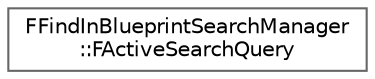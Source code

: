digraph "Graphical Class Hierarchy"
{
 // INTERACTIVE_SVG=YES
 // LATEX_PDF_SIZE
  bgcolor="transparent";
  edge [fontname=Helvetica,fontsize=10,labelfontname=Helvetica,labelfontsize=10];
  node [fontname=Helvetica,fontsize=10,shape=box,height=0.2,width=0.4];
  rankdir="LR";
  Node0 [id="Node000000",label="FFindInBlueprintSearchManager\l::FActiveSearchQuery",height=0.2,width=0.4,color="grey40", fillcolor="white", style="filled",URL="$d6/d9c/structFFindInBlueprintSearchManager_1_1FActiveSearchQuery.html",tooltip="Contains info about an active search query."];
}
